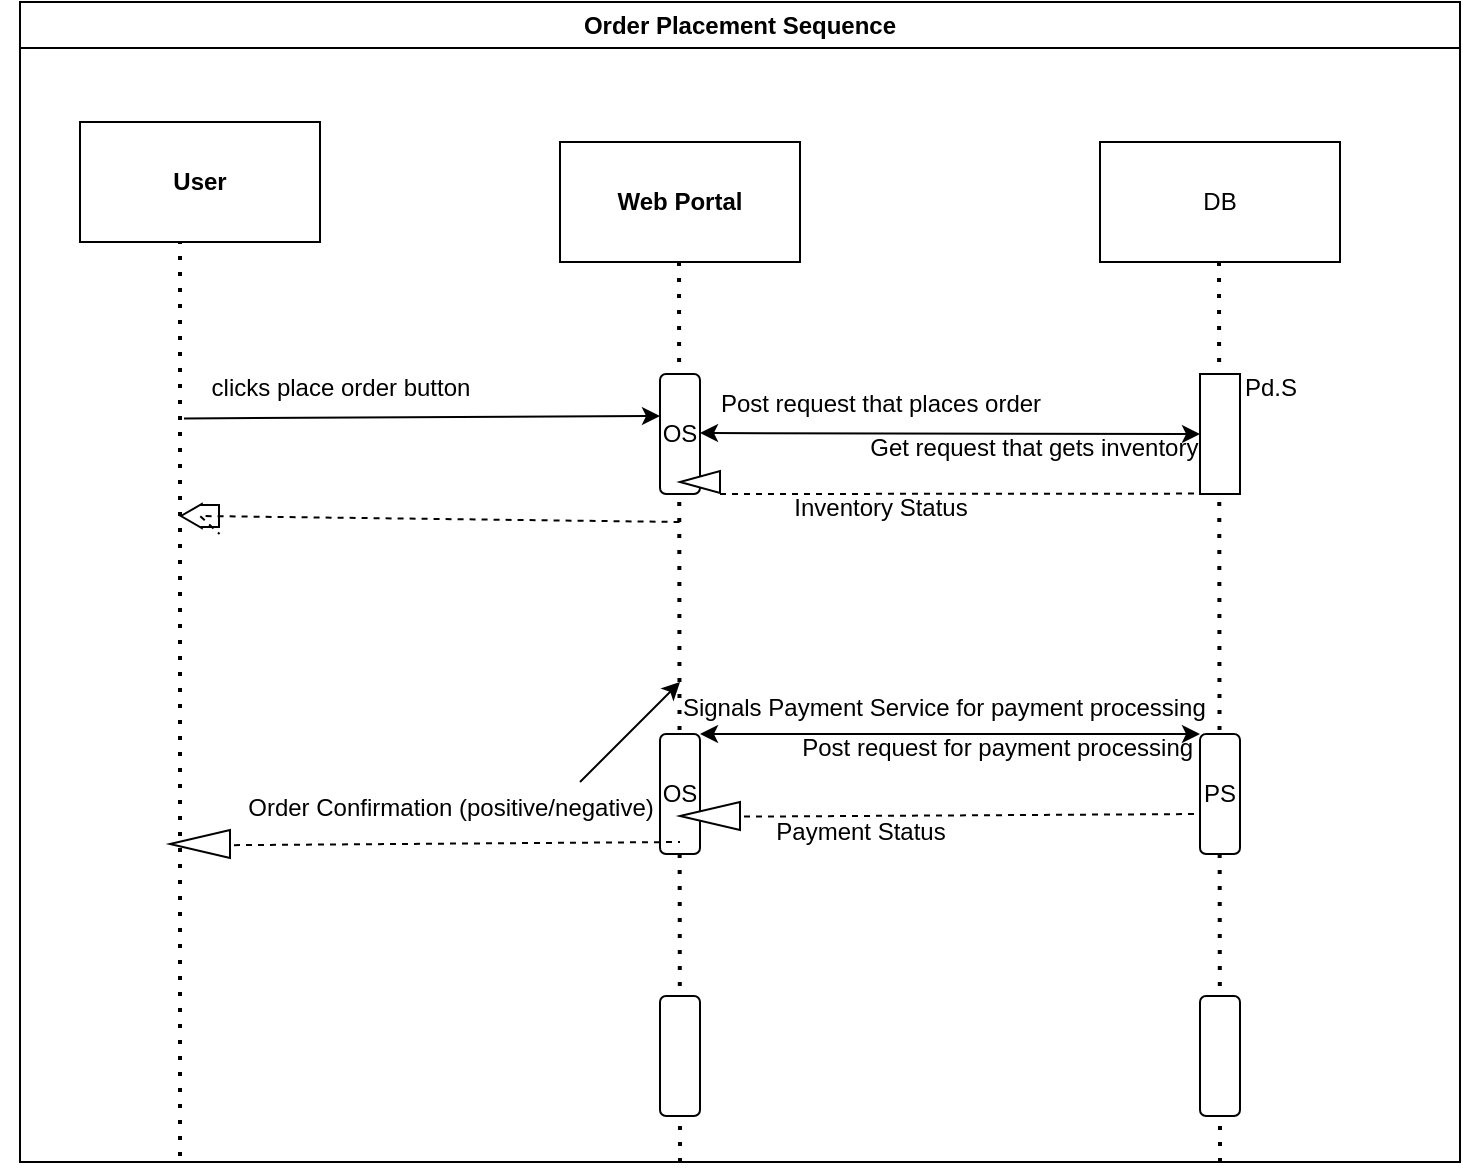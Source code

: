<mxfile version="24.7.4">
  <diagram name="Page-1" id="p6Ze4Epr5-AkP7KRcW5C">
    <mxGraphModel dx="1050" dy="522" grid="1" gridSize="10" guides="1" tooltips="1" connect="1" arrows="1" fold="1" page="1" pageScale="1" pageWidth="1100" pageHeight="850" math="0" shadow="0">
      <root>
        <mxCell id="0" />
        <mxCell id="1" parent="0" />
        <mxCell id="AGp1q5Bh9-8Gs68s_ZRT-1" value="Order Placement Sequence" style="swimlane;whiteSpace=wrap;html=1;" vertex="1" parent="1">
          <mxGeometry x="230" y="60" width="720" height="580" as="geometry" />
        </mxCell>
        <mxCell id="AGp1q5Bh9-8Gs68s_ZRT-2" value="&lt;b&gt;User&lt;/b&gt;" style="rounded=0;whiteSpace=wrap;html=1;" vertex="1" parent="AGp1q5Bh9-8Gs68s_ZRT-1">
          <mxGeometry x="30" y="60" width="120" height="60" as="geometry" />
        </mxCell>
        <mxCell id="AGp1q5Bh9-8Gs68s_ZRT-3" value="&lt;b&gt;Web Portal&lt;/b&gt;" style="rounded=0;whiteSpace=wrap;html=1;" vertex="1" parent="AGp1q5Bh9-8Gs68s_ZRT-1">
          <mxGeometry x="270" y="70" width="120" height="60" as="geometry" />
        </mxCell>
        <mxCell id="AGp1q5Bh9-8Gs68s_ZRT-4" value="DB" style="rounded=0;whiteSpace=wrap;html=1;" vertex="1" parent="AGp1q5Bh9-8Gs68s_ZRT-1">
          <mxGeometry x="540" y="70" width="120" height="60" as="geometry" />
        </mxCell>
        <mxCell id="AGp1q5Bh9-8Gs68s_ZRT-5" value="" style="endArrow=none;dashed=1;html=1;dashPattern=1 3;strokeWidth=2;rounded=0;entryX=0.5;entryY=1;entryDx=0;entryDy=0;" edge="1" parent="AGp1q5Bh9-8Gs68s_ZRT-1">
          <mxGeometry width="50" height="50" relative="1" as="geometry">
            <mxPoint x="330" y="580" as="sourcePoint" />
            <mxPoint x="329.5" y="130" as="targetPoint" />
            <Array as="points" />
          </mxGeometry>
        </mxCell>
        <mxCell id="AGp1q5Bh9-8Gs68s_ZRT-6" value="OS" style="rounded=1;whiteSpace=wrap;html=1;direction=south;" vertex="1" parent="AGp1q5Bh9-8Gs68s_ZRT-1">
          <mxGeometry x="320" y="186" width="20" height="60" as="geometry" />
        </mxCell>
        <mxCell id="AGp1q5Bh9-8Gs68s_ZRT-7" value="OS" style="rounded=1;whiteSpace=wrap;html=1;direction=south;" vertex="1" parent="AGp1q5Bh9-8Gs68s_ZRT-1">
          <mxGeometry x="320" y="366" width="20" height="60" as="geometry" />
        </mxCell>
        <mxCell id="AGp1q5Bh9-8Gs68s_ZRT-8" value="" style="endArrow=none;dashed=1;html=1;dashPattern=1 3;strokeWidth=2;rounded=0;entryX=0.5;entryY=1;entryDx=0;entryDy=0;" edge="1" parent="AGp1q5Bh9-8Gs68s_ZRT-1">
          <mxGeometry width="50" height="50" relative="1" as="geometry">
            <mxPoint x="600" y="580" as="sourcePoint" />
            <mxPoint x="599.5" y="130" as="targetPoint" />
            <Array as="points" />
          </mxGeometry>
        </mxCell>
        <mxCell id="AGp1q5Bh9-8Gs68s_ZRT-9" value="" style="endArrow=none;dashed=1;html=1;dashPattern=1 3;strokeWidth=2;rounded=0;entryX=0.5;entryY=1;entryDx=0;entryDy=0;" edge="1" parent="AGp1q5Bh9-8Gs68s_ZRT-1">
          <mxGeometry width="50" height="50" relative="1" as="geometry">
            <mxPoint x="80" y="577" as="sourcePoint" />
            <mxPoint x="80" y="120" as="targetPoint" />
            <Array as="points">
              <mxPoint x="80" y="270" />
            </Array>
          </mxGeometry>
        </mxCell>
        <mxCell id="AGp1q5Bh9-8Gs68s_ZRT-10" value="PS" style="rounded=1;whiteSpace=wrap;html=1;direction=south;" vertex="1" parent="AGp1q5Bh9-8Gs68s_ZRT-1">
          <mxGeometry x="590" y="366" width="20" height="60" as="geometry" />
        </mxCell>
        <mxCell id="AGp1q5Bh9-8Gs68s_ZRT-11" value="" style="endArrow=classic;html=1;rounded=0;entryX=0.63;entryY=1.1;entryDx=0;entryDy=0;entryPerimeter=0;" edge="1" parent="AGp1q5Bh9-8Gs68s_ZRT-1">
          <mxGeometry width="50" height="50" relative="1" as="geometry">
            <mxPoint x="82" y="208.2" as="sourcePoint" />
            <mxPoint x="320" y="207.0" as="targetPoint" />
          </mxGeometry>
        </mxCell>
        <mxCell id="AGp1q5Bh9-8Gs68s_ZRT-13" value="" style="rounded=1;whiteSpace=wrap;html=1;direction=south;arcSize=0;" vertex="1" parent="AGp1q5Bh9-8Gs68s_ZRT-1">
          <mxGeometry x="590" y="186" width="20" height="60" as="geometry" />
        </mxCell>
        <mxCell id="AGp1q5Bh9-8Gs68s_ZRT-14" value="" style="endArrow=none;dashed=1;html=1;rounded=0;entryX=0.627;entryY=1.08;entryDx=0;entryDy=0;entryPerimeter=0;" edge="1" parent="AGp1q5Bh9-8Gs68s_ZRT-1">
          <mxGeometry width="50" height="50" relative="1" as="geometry">
            <mxPoint x="350" y="246" as="sourcePoint" />
            <mxPoint x="590.0" y="245.8" as="targetPoint" />
          </mxGeometry>
        </mxCell>
        <mxCell id="AGp1q5Bh9-8Gs68s_ZRT-15" value="" style="html=1;shadow=0;dashed=0;align=center;verticalAlign=middle;shape=mxgraph.arrows2.arrow;dy=0.6;dx=40;flipH=1;notch=0;" vertex="1" parent="AGp1q5Bh9-8Gs68s_ZRT-1">
          <mxGeometry x="330" y="234.5" width="20" height="11" as="geometry" />
        </mxCell>
        <mxCell id="AGp1q5Bh9-8Gs68s_ZRT-17" value="" style="endArrow=none;dashed=1;html=1;rounded=0;exitX=0;exitY=0;exitDx=0;exitDy=14;exitPerimeter=0;" edge="1" parent="AGp1q5Bh9-8Gs68s_ZRT-1">
          <mxGeometry width="50" height="50" relative="1" as="geometry">
            <mxPoint x="95" y="421.66" as="sourcePoint" />
            <mxPoint x="330" y="420" as="targetPoint" />
          </mxGeometry>
        </mxCell>
        <mxCell id="AGp1q5Bh9-8Gs68s_ZRT-18" value="" style="html=1;shadow=0;dashed=0;align=center;verticalAlign=middle;shape=mxgraph.arrows2.arrow;dy=0.6;dx=40;flipH=1;notch=0;" vertex="1" parent="AGp1q5Bh9-8Gs68s_ZRT-1">
          <mxGeometry x="75" y="414" width="30" height="14" as="geometry" />
        </mxCell>
        <mxCell id="AGp1q5Bh9-8Gs68s_ZRT-22" value="" style="endArrow=none;dashed=1;html=1;rounded=0;entryX=0.627;entryY=1.08;entryDx=0;entryDy=0;entryPerimeter=0;" edge="1" parent="AGp1q5Bh9-8Gs68s_ZRT-1">
          <mxGeometry width="50" height="50" relative="1" as="geometry">
            <mxPoint x="350" y="407.38" as="sourcePoint" />
            <mxPoint x="590.0" y="406.0" as="targetPoint" />
          </mxGeometry>
        </mxCell>
        <mxCell id="AGp1q5Bh9-8Gs68s_ZRT-23" value="" style="html=1;shadow=0;dashed=0;align=center;verticalAlign=middle;shape=mxgraph.arrows2.arrow;dy=0.6;dx=40;flipH=1;notch=0;" vertex="1" parent="AGp1q5Bh9-8Gs68s_ZRT-1">
          <mxGeometry x="330" y="400" width="30" height="14" as="geometry" />
        </mxCell>
        <mxCell id="AGp1q5Bh9-8Gs68s_ZRT-25" value="" style="shape=flexArrow;endArrow=classic;html=1;rounded=0;width=11;endSize=3.13;endWidth=0;" edge="1" parent="AGp1q5Bh9-8Gs68s_ZRT-1">
          <mxGeometry width="50" height="50" relative="1" as="geometry">
            <mxPoint x="100" y="257" as="sourcePoint" />
            <mxPoint x="80" y="257" as="targetPoint" />
          </mxGeometry>
        </mxCell>
        <mxCell id="AGp1q5Bh9-8Gs68s_ZRT-30" value="" style="endArrow=none;dashed=1;html=1;rounded=0;" edge="1" parent="AGp1q5Bh9-8Gs68s_ZRT-1">
          <mxGeometry width="50" height="50" relative="1" as="geometry">
            <mxPoint x="329.78" y="260" as="sourcePoint" />
            <mxPoint x="99.78" y="266" as="targetPoint" />
            <Array as="points">
              <mxPoint x="90.0" y="257" />
            </Array>
          </mxGeometry>
        </mxCell>
        <mxCell id="AGp1q5Bh9-8Gs68s_ZRT-38" value="" style="rounded=1;whiteSpace=wrap;html=1;direction=south;" vertex="1" parent="AGp1q5Bh9-8Gs68s_ZRT-1">
          <mxGeometry x="320" y="497" width="20" height="60" as="geometry" />
        </mxCell>
        <mxCell id="AGp1q5Bh9-8Gs68s_ZRT-41" value="" style="rounded=1;whiteSpace=wrap;html=1;direction=south;" vertex="1" parent="AGp1q5Bh9-8Gs68s_ZRT-1">
          <mxGeometry x="590" y="497" width="20" height="60" as="geometry" />
        </mxCell>
        <mxCell id="AGp1q5Bh9-8Gs68s_ZRT-44" value="" style="endArrow=classic;startArrow=classic;html=1;rounded=0;entryX=0.5;entryY=1;entryDx=0;entryDy=0;" edge="1" parent="AGp1q5Bh9-8Gs68s_ZRT-1" target="AGp1q5Bh9-8Gs68s_ZRT-13">
          <mxGeometry width="50" height="50" relative="1" as="geometry">
            <mxPoint x="340" y="215.5" as="sourcePoint" />
            <mxPoint x="550" y="215.5" as="targetPoint" />
          </mxGeometry>
        </mxCell>
        <mxCell id="AGp1q5Bh9-8Gs68s_ZRT-52" value="" style="endArrow=classic;startArrow=classic;html=1;rounded=0;entryX=0;entryY=1;entryDx=0;entryDy=0;exitX=0;exitY=0;exitDx=0;exitDy=0;" edge="1" parent="AGp1q5Bh9-8Gs68s_ZRT-1" source="AGp1q5Bh9-8Gs68s_ZRT-7" target="AGp1q5Bh9-8Gs68s_ZRT-10">
          <mxGeometry width="50" height="50" relative="1" as="geometry">
            <mxPoint x="350" y="370" as="sourcePoint" />
            <mxPoint x="560" y="370" as="targetPoint" />
          </mxGeometry>
        </mxCell>
        <mxCell id="AGp1q5Bh9-8Gs68s_ZRT-43" value="&amp;nbsp; &amp;nbsp; &amp;nbsp; Post request that places order" style="text;html=1;align=center;verticalAlign=middle;resizable=0;points=[];autosize=1;strokeColor=none;fillColor=none;" vertex="1" parent="AGp1q5Bh9-8Gs68s_ZRT-1">
          <mxGeometry x="320" y="186" width="200" height="30" as="geometry" />
        </mxCell>
        <mxCell id="AGp1q5Bh9-8Gs68s_ZRT-56" value="Payment Status" style="text;html=1;align=center;verticalAlign=middle;resizable=0;points=[];autosize=1;strokeColor=none;fillColor=none;" vertex="1" parent="AGp1q5Bh9-8Gs68s_ZRT-1">
          <mxGeometry x="365" y="400" width="110" height="30" as="geometry" />
        </mxCell>
        <mxCell id="AGp1q5Bh9-8Gs68s_ZRT-42" value="clicks place order button" style="text;html=1;align=center;verticalAlign=middle;resizable=0;points=[];autosize=1;strokeColor=none;fillColor=none;" vertex="1" parent="1">
          <mxGeometry x="315" y="238" width="150" height="30" as="geometry" />
        </mxCell>
        <mxCell id="AGp1q5Bh9-8Gs68s_ZRT-45" value="Get request that gets inventory&amp;nbsp; &amp;nbsp; &amp;nbsp; &amp;nbsp; &amp;nbsp; &amp;nbsp; &amp;nbsp; &amp;nbsp; &amp;nbsp; &amp;nbsp; &amp;nbsp; &amp;nbsp; &amp;nbsp; &amp;nbsp; &amp;nbsp; &amp;nbsp;&amp;nbsp;" style="text;html=1;align=center;verticalAlign=middle;resizable=0;points=[];autosize=1;strokeColor=none;fillColor=none;" vertex="1" parent="1">
          <mxGeometry x="645" y="268" width="290" height="30" as="geometry" />
        </mxCell>
        <mxCell id="AGp1q5Bh9-8Gs68s_ZRT-51" value="Inventory Status" style="text;html=1;align=center;verticalAlign=middle;resizable=0;points=[];autosize=1;strokeColor=none;fillColor=none;" vertex="1" parent="1">
          <mxGeometry x="605" y="298" width="110" height="30" as="geometry" />
        </mxCell>
        <mxCell id="AGp1q5Bh9-8Gs68s_ZRT-53" value="&amp;nbsp; &amp;nbsp; &amp;nbsp; &amp;nbsp; &amp;nbsp; &amp;nbsp; &amp;nbsp; &amp;nbsp; &amp;nbsp; &amp;nbsp; &amp;nbsp; &amp;nbsp; &amp;nbsp;Signals Payment Service for payment processing" style="text;html=1;align=center;verticalAlign=middle;resizable=0;points=[];autosize=1;strokeColor=none;fillColor=none;" vertex="1" parent="1">
          <mxGeometry x="465" y="398" width="370" height="30" as="geometry" />
        </mxCell>
        <mxCell id="AGp1q5Bh9-8Gs68s_ZRT-54" value="Post request for payment processing&amp;nbsp; &amp;nbsp; &amp;nbsp; &amp;nbsp; &amp;nbsp; &amp;nbsp; &amp;nbsp;" style="text;html=1;align=center;verticalAlign=middle;resizable=0;points=[];autosize=1;strokeColor=none;fillColor=none;" vertex="1" parent="1">
          <mxGeometry x="610" y="418" width="260" height="30" as="geometry" />
        </mxCell>
        <mxCell id="AGp1q5Bh9-8Gs68s_ZRT-55" value="&amp;nbsp; &amp;nbsp;Pd.S" style="text;html=1;align=center;verticalAlign=middle;resizable=0;points=[];autosize=1;strokeColor=none;fillColor=none;" vertex="1" parent="1">
          <mxGeometry x="820" y="238" width="60" height="30" as="geometry" />
        </mxCell>
        <mxCell id="AGp1q5Bh9-8Gs68s_ZRT-57" value="&amp;nbsp; &amp;nbsp; &amp;nbsp; &amp;nbsp; &amp;nbsp; &amp;nbsp; &amp;nbsp; &amp;nbsp; &amp;nbsp; &amp;nbsp; &amp;nbsp; &amp;nbsp; &amp;nbsp; &amp;nbsp; &amp;nbsp; &amp;nbsp; &amp;nbsp;Order Confirmation (positive/negative)" style="text;html=1;align=center;verticalAlign=middle;resizable=0;points=[];autosize=1;strokeColor=none;fillColor=none;" vertex="1" parent="1">
          <mxGeometry x="220" y="448" width="340" height="30" as="geometry" />
        </mxCell>
        <mxCell id="AGp1q5Bh9-8Gs68s_ZRT-58" value="" style="endArrow=classic;html=1;rounded=0;" edge="1" parent="1">
          <mxGeometry width="50" height="50" relative="1" as="geometry">
            <mxPoint x="510" y="450" as="sourcePoint" />
            <mxPoint x="560" y="400" as="targetPoint" />
          </mxGeometry>
        </mxCell>
      </root>
    </mxGraphModel>
  </diagram>
</mxfile>
